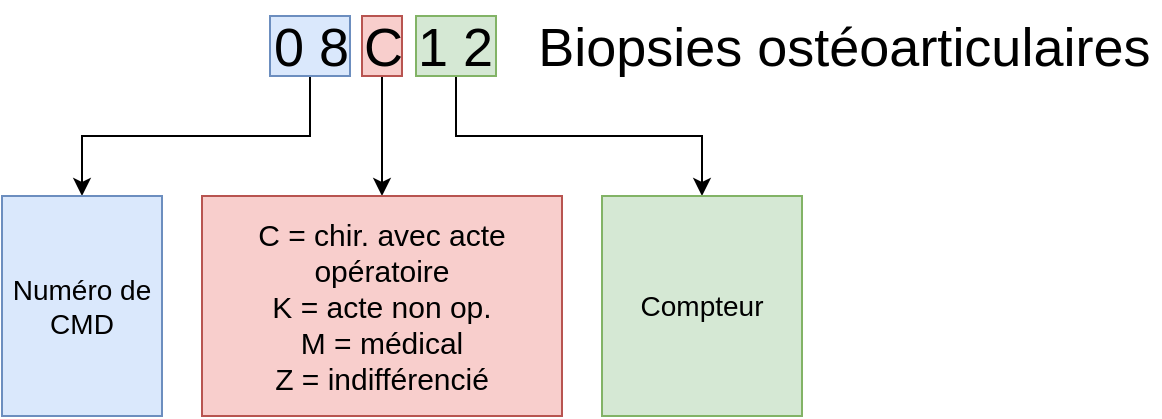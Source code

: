 <mxfile version="16.6.5" type="github">
  <diagram id="28-0HsFKR6HrMsf2xm_Q" name="Page-1">
    <mxGraphModel dx="868" dy="450" grid="1" gridSize="10" guides="1" tooltips="1" connect="1" arrows="1" fold="1" page="1" pageScale="1" pageWidth="1169" pageHeight="827" math="0" shadow="0">
      <root>
        <mxCell id="0" />
        <mxCell id="1" parent="0" />
        <mxCell id="5onIcEJ5wdBuwz5WL-kx-5" style="edgeStyle=orthogonalEdgeStyle;rounded=0;orthogonalLoop=1;jettySize=auto;html=1;fontSize=27;entryX=0.5;entryY=0;entryDx=0;entryDy=0;" edge="1" parent="1" source="5onIcEJ5wdBuwz5WL-kx-2" target="5onIcEJ5wdBuwz5WL-kx-8">
          <mxGeometry relative="1" as="geometry">
            <mxPoint x="180" y="270" as="targetPoint" />
            <Array as="points">
              <mxPoint x="244" y="240" />
              <mxPoint x="130" y="240" />
            </Array>
          </mxGeometry>
        </mxCell>
        <mxCell id="5onIcEJ5wdBuwz5WL-kx-2" value="" style="rounded=0;whiteSpace=wrap;html=1;fontSize=24;fillColor=#dae8fc;strokeColor=#6c8ebf;" vertex="1" parent="1">
          <mxGeometry x="224" y="180" width="40" height="30" as="geometry" />
        </mxCell>
        <mxCell id="5onIcEJ5wdBuwz5WL-kx-7" style="edgeStyle=orthogonalEdgeStyle;rounded=0;orthogonalLoop=1;jettySize=auto;html=1;fontSize=27;entryX=0.5;entryY=0;entryDx=0;entryDy=0;" edge="1" parent="1" source="5onIcEJ5wdBuwz5WL-kx-3" target="5onIcEJ5wdBuwz5WL-kx-10">
          <mxGeometry relative="1" as="geometry">
            <mxPoint x="440" y="270" as="targetPoint" />
            <Array as="points">
              <mxPoint x="317" y="240" />
              <mxPoint x="440" y="240" />
            </Array>
          </mxGeometry>
        </mxCell>
        <mxCell id="5onIcEJ5wdBuwz5WL-kx-3" value="" style="rounded=0;whiteSpace=wrap;html=1;fontSize=24;fillColor=#d5e8d4;strokeColor=#82b366;" vertex="1" parent="1">
          <mxGeometry x="297" y="180" width="40" height="30" as="geometry" />
        </mxCell>
        <mxCell id="5onIcEJ5wdBuwz5WL-kx-6" style="edgeStyle=orthogonalEdgeStyle;rounded=0;orthogonalLoop=1;jettySize=auto;html=1;fontSize=27;" edge="1" parent="1" source="5onIcEJ5wdBuwz5WL-kx-4" target="5onIcEJ5wdBuwz5WL-kx-9">
          <mxGeometry relative="1" as="geometry">
            <mxPoint x="280" y="270" as="targetPoint" />
          </mxGeometry>
        </mxCell>
        <mxCell id="5onIcEJ5wdBuwz5WL-kx-4" value="" style="rounded=0;whiteSpace=wrap;html=1;fontSize=24;fillColor=#f8cecc;strokeColor=#b85450;" vertex="1" parent="1">
          <mxGeometry x="270" y="180" width="20" height="30" as="geometry" />
        </mxCell>
        <mxCell id="5onIcEJ5wdBuwz5WL-kx-1" value="&lt;font style=&quot;font-size: 27px&quot;&gt;0 8 C 1 2 &amp;nbsp; Biopsies ostéoarticulaires&lt;/font&gt;" style="text;whiteSpace=wrap;html=1;" vertex="1" parent="1">
          <mxGeometry x="224" y="172.5" width="445" height="45" as="geometry" />
        </mxCell>
        <mxCell id="5onIcEJ5wdBuwz5WL-kx-8" value="&lt;font style=&quot;font-size: 14px;&quot;&gt;Numéro de CMD&lt;/font&gt;" style="rounded=0;whiteSpace=wrap;html=1;fontSize=14;fillColor=#dae8fc;strokeColor=#6c8ebf;" vertex="1" parent="1">
          <mxGeometry x="90" y="270" width="80" height="110" as="geometry" />
        </mxCell>
        <mxCell id="5onIcEJ5wdBuwz5WL-kx-9" value="&lt;font style=&quot;font-size: 15px&quot;&gt;C = chir. avec acte opératoire&lt;br style=&quot;font-size: 15px&quot;&gt;K = acte non op.&lt;br style=&quot;font-size: 15px&quot;&gt;M = médical&lt;br style=&quot;font-size: 15px&quot;&gt;Z = indifférencié&lt;br style=&quot;font-size: 15px&quot;&gt;&lt;/font&gt;" style="rounded=0;whiteSpace=wrap;html=1;fontSize=15;fillColor=#f8cecc;strokeColor=#b85450;" vertex="1" parent="1">
          <mxGeometry x="190" y="270" width="180" height="110" as="geometry" />
        </mxCell>
        <mxCell id="5onIcEJ5wdBuwz5WL-kx-10" value="Compteur" style="rounded=0;whiteSpace=wrap;html=1;fontSize=14;fillColor=#d5e8d4;strokeColor=#82b366;" vertex="1" parent="1">
          <mxGeometry x="390" y="270" width="100" height="110" as="geometry" />
        </mxCell>
      </root>
    </mxGraphModel>
  </diagram>
</mxfile>

